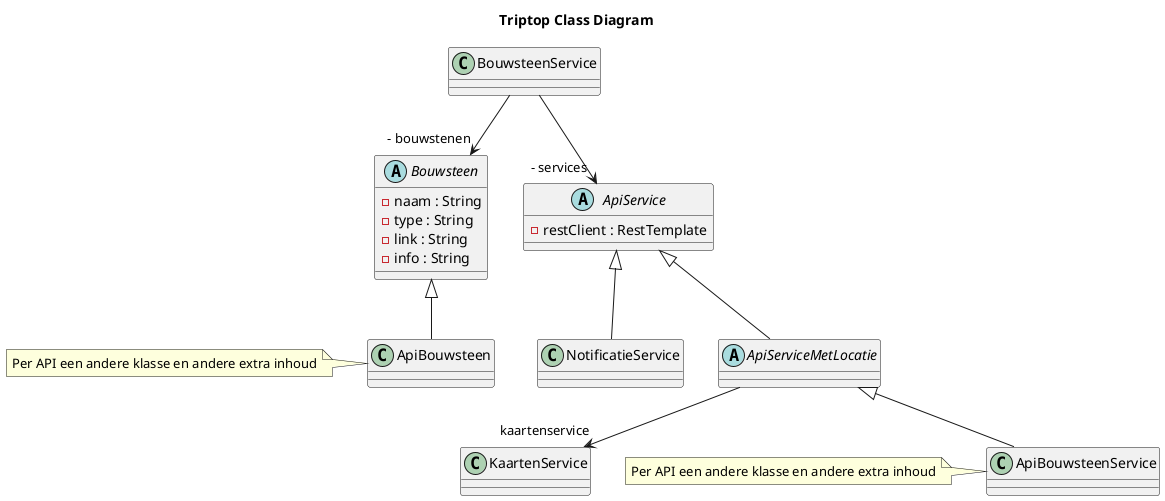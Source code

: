 @startuml
title Triptop Class Diagram
class BouwsteenService{

}

abstract class Bouwsteen {
    - naam : String
    - type : String
    - link : String
    - info : String
}

class ApiBouwsteen
note left: Per API een andere klasse en andere extra inhoud

abstract class ApiService{
    - restClient : RestTemplate
}
class NotificatieService

abstract class ApiServiceMetLocatie
class KaartenService
class ApiBouwsteenService
note left: Per API een andere klasse en andere extra inhoud


BouwsteenService -->"- bouwstenen" Bouwsteen
Bouwsteen ^-- ApiBouwsteen
BouwsteenService --> " - services" ApiService
ApiService ^-- NotificatieService
ApiService ^-- ApiServiceMetLocatie
ApiServiceMetLocatie --> "kaartenservice"KaartenService
ApiServiceMetLocatie ^-- "ApiBouwsteenService"
@enduml